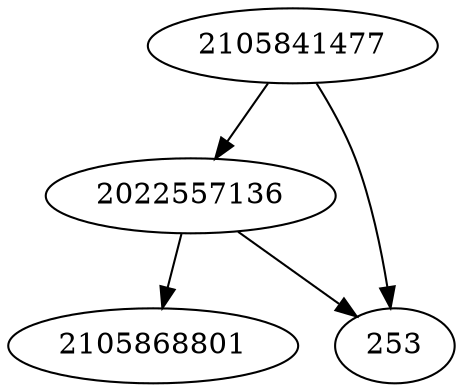 strict digraph  {
2022557136;
2105868801;
2105841477;
253;
2022557136 -> 253;
2022557136 -> 2105868801;
2105841477 -> 253;
2105841477 -> 2022557136;
}
